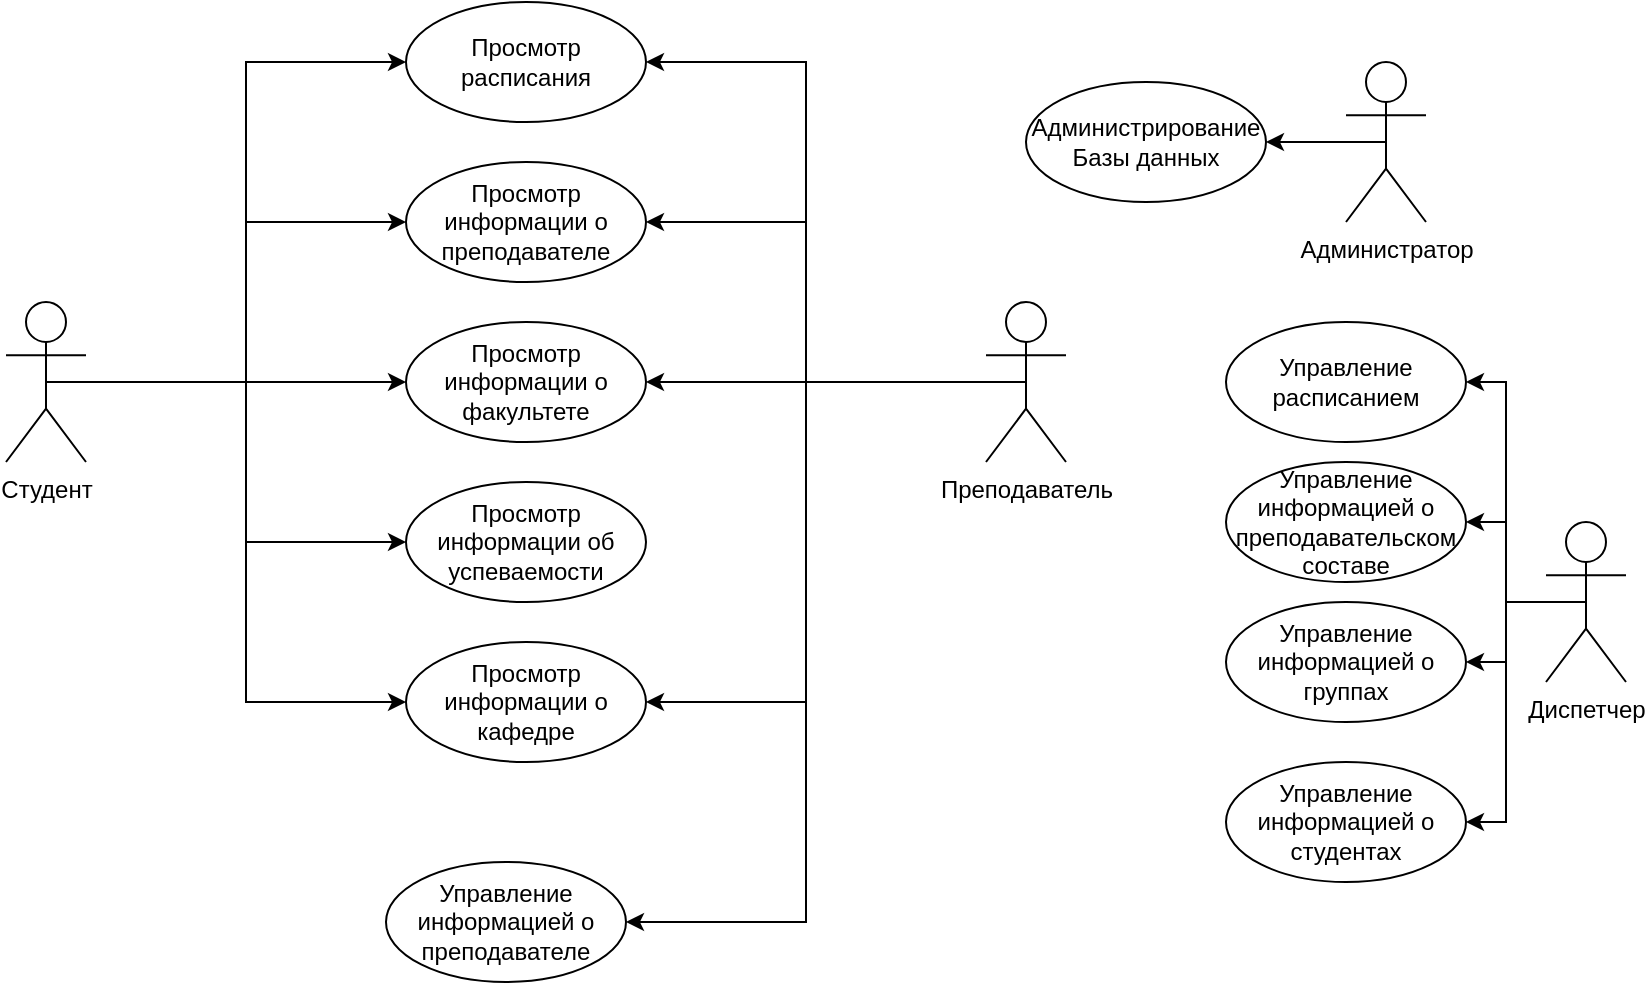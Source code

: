 <mxfile version="24.7.13">
  <diagram name="Страница — 1" id="Hh8i2M0lmDG-EVrgb_Gs">
    <mxGraphModel dx="1984" dy="1867" grid="1" gridSize="10" guides="1" tooltips="1" connect="1" arrows="1" fold="1" page="1" pageScale="1" pageWidth="827" pageHeight="1169" math="0" shadow="0">
      <root>
        <mxCell id="0" />
        <mxCell id="1" parent="0" />
        <mxCell id="R_PIGrK0LNhuMsJrcznG-11" style="rounded=0;orthogonalLoop=1;jettySize=auto;html=1;exitX=0.5;exitY=0.5;exitDx=0;exitDy=0;exitPerimeter=0;entryX=0;entryY=0.5;entryDx=0;entryDy=0;edgeStyle=orthogonalEdgeStyle;" edge="1" parent="1" source="R_PIGrK0LNhuMsJrcznG-1" target="R_PIGrK0LNhuMsJrcznG-4">
          <mxGeometry relative="1" as="geometry" />
        </mxCell>
        <mxCell id="R_PIGrK0LNhuMsJrcznG-12" style="rounded=0;orthogonalLoop=1;jettySize=auto;html=1;exitX=0.5;exitY=0.5;exitDx=0;exitDy=0;exitPerimeter=0;entryX=0;entryY=0.5;entryDx=0;entryDy=0;edgeStyle=orthogonalEdgeStyle;" edge="1" parent="1" source="R_PIGrK0LNhuMsJrcznG-1" target="R_PIGrK0LNhuMsJrcznG-5">
          <mxGeometry relative="1" as="geometry" />
        </mxCell>
        <mxCell id="R_PIGrK0LNhuMsJrcznG-13" style="rounded=0;orthogonalLoop=1;jettySize=auto;html=1;exitX=0.5;exitY=0.5;exitDx=0;exitDy=0;exitPerimeter=0;entryX=0;entryY=0.5;entryDx=0;entryDy=0;edgeStyle=orthogonalEdgeStyle;" edge="1" parent="1" source="R_PIGrK0LNhuMsJrcznG-1" target="R_PIGrK0LNhuMsJrcznG-6">
          <mxGeometry relative="1" as="geometry" />
        </mxCell>
        <mxCell id="R_PIGrK0LNhuMsJrcznG-14" style="rounded=0;orthogonalLoop=1;jettySize=auto;html=1;exitX=0.5;exitY=0.5;exitDx=0;exitDy=0;exitPerimeter=0;entryX=0;entryY=0.5;entryDx=0;entryDy=0;edgeStyle=orthogonalEdgeStyle;" edge="1" parent="1" source="R_PIGrK0LNhuMsJrcznG-1" target="R_PIGrK0LNhuMsJrcznG-7">
          <mxGeometry relative="1" as="geometry" />
        </mxCell>
        <mxCell id="R_PIGrK0LNhuMsJrcznG-15" style="rounded=0;orthogonalLoop=1;jettySize=auto;html=1;exitX=0.5;exitY=0.5;exitDx=0;exitDy=0;exitPerimeter=0;entryX=0;entryY=0.5;entryDx=0;entryDy=0;edgeStyle=orthogonalEdgeStyle;" edge="1" parent="1" source="R_PIGrK0LNhuMsJrcznG-1" target="R_PIGrK0LNhuMsJrcznG-10">
          <mxGeometry relative="1" as="geometry">
            <Array as="points">
              <mxPoint x="30" y="160" />
              <mxPoint x="30" y="320" />
            </Array>
          </mxGeometry>
        </mxCell>
        <mxCell id="R_PIGrK0LNhuMsJrcznG-1" value="Студент" style="shape=umlActor;verticalLabelPosition=bottom;verticalAlign=top;html=1;outlineConnect=0;" vertex="1" parent="1">
          <mxGeometry x="-90" y="120" width="40" height="80" as="geometry" />
        </mxCell>
        <mxCell id="R_PIGrK0LNhuMsJrcznG-4" value="Просмотр расписания" style="ellipse;whiteSpace=wrap;html=1;" vertex="1" parent="1">
          <mxGeometry x="110" y="-30" width="120" height="60" as="geometry" />
        </mxCell>
        <mxCell id="R_PIGrK0LNhuMsJrcznG-5" value="Просмотр информации о преподавателе" style="ellipse;whiteSpace=wrap;html=1;" vertex="1" parent="1">
          <mxGeometry x="110" y="50" width="120" height="60" as="geometry" />
        </mxCell>
        <mxCell id="R_PIGrK0LNhuMsJrcznG-6" value="Просмотр информации о факультете" style="ellipse;whiteSpace=wrap;html=1;" vertex="1" parent="1">
          <mxGeometry x="110" y="130" width="120" height="60" as="geometry" />
        </mxCell>
        <mxCell id="R_PIGrK0LNhuMsJrcznG-7" value="Просмотр информации об успеваемости" style="ellipse;whiteSpace=wrap;html=1;" vertex="1" parent="1">
          <mxGeometry x="110" y="210" width="120" height="60" as="geometry" />
        </mxCell>
        <mxCell id="R_PIGrK0LNhuMsJrcznG-10" value="Просмотр информации о кафедре" style="ellipse;whiteSpace=wrap;html=1;" vertex="1" parent="1">
          <mxGeometry x="110" y="290" width="120" height="60" as="geometry" />
        </mxCell>
        <mxCell id="R_PIGrK0LNhuMsJrcznG-22" style="edgeStyle=orthogonalEdgeStyle;rounded=0;orthogonalLoop=1;jettySize=auto;html=1;exitX=0.5;exitY=0.5;exitDx=0;exitDy=0;exitPerimeter=0;entryX=1;entryY=0.5;entryDx=0;entryDy=0;" edge="1" parent="1" source="R_PIGrK0LNhuMsJrcznG-17" target="R_PIGrK0LNhuMsJrcznG-20">
          <mxGeometry relative="1" as="geometry" />
        </mxCell>
        <mxCell id="R_PIGrK0LNhuMsJrcznG-17" value="Администратор" style="shape=umlActor;verticalLabelPosition=bottom;verticalAlign=top;html=1;outlineConnect=0;" vertex="1" parent="1">
          <mxGeometry x="580" width="40" height="80" as="geometry" />
        </mxCell>
        <mxCell id="R_PIGrK0LNhuMsJrcznG-31" style="edgeStyle=orthogonalEdgeStyle;rounded=0;orthogonalLoop=1;jettySize=auto;html=1;exitX=0.5;exitY=0.5;exitDx=0;exitDy=0;exitPerimeter=0;entryX=1;entryY=0.5;entryDx=0;entryDy=0;" edge="1" parent="1" source="R_PIGrK0LNhuMsJrcznG-18" target="R_PIGrK0LNhuMsJrcznG-6">
          <mxGeometry relative="1" as="geometry">
            <Array as="points">
              <mxPoint x="380" y="160" />
              <mxPoint x="380" y="160" />
            </Array>
          </mxGeometry>
        </mxCell>
        <mxCell id="R_PIGrK0LNhuMsJrcznG-32" style="edgeStyle=orthogonalEdgeStyle;rounded=0;orthogonalLoop=1;jettySize=auto;html=1;exitX=0.5;exitY=0.5;exitDx=0;exitDy=0;exitPerimeter=0;entryX=1;entryY=0.5;entryDx=0;entryDy=0;" edge="1" parent="1" source="R_PIGrK0LNhuMsJrcznG-18" target="R_PIGrK0LNhuMsJrcznG-10">
          <mxGeometry relative="1" as="geometry">
            <Array as="points">
              <mxPoint x="310" y="160" />
              <mxPoint x="310" y="320" />
            </Array>
          </mxGeometry>
        </mxCell>
        <mxCell id="R_PIGrK0LNhuMsJrcznG-33" style="edgeStyle=orthogonalEdgeStyle;rounded=0;orthogonalLoop=1;jettySize=auto;html=1;exitX=0.5;exitY=0.5;exitDx=0;exitDy=0;exitPerimeter=0;entryX=1;entryY=0.5;entryDx=0;entryDy=0;" edge="1" parent="1" source="R_PIGrK0LNhuMsJrcznG-18" target="R_PIGrK0LNhuMsJrcznG-5">
          <mxGeometry relative="1" as="geometry">
            <Array as="points">
              <mxPoint x="310" y="160" />
              <mxPoint x="310" y="80" />
            </Array>
          </mxGeometry>
        </mxCell>
        <mxCell id="R_PIGrK0LNhuMsJrcznG-34" style="edgeStyle=orthogonalEdgeStyle;rounded=0;orthogonalLoop=1;jettySize=auto;html=1;exitX=0.5;exitY=0.5;exitDx=0;exitDy=0;exitPerimeter=0;entryX=1;entryY=0.5;entryDx=0;entryDy=0;" edge="1" parent="1" source="R_PIGrK0LNhuMsJrcznG-18" target="R_PIGrK0LNhuMsJrcznG-4">
          <mxGeometry relative="1" as="geometry">
            <Array as="points">
              <mxPoint x="310" y="160" />
              <mxPoint x="310" />
            </Array>
          </mxGeometry>
        </mxCell>
        <mxCell id="R_PIGrK0LNhuMsJrcznG-36" style="edgeStyle=orthogonalEdgeStyle;rounded=0;orthogonalLoop=1;jettySize=auto;html=1;exitX=0.5;exitY=0.5;exitDx=0;exitDy=0;exitPerimeter=0;entryX=1;entryY=0.5;entryDx=0;entryDy=0;" edge="1" parent="1" source="R_PIGrK0LNhuMsJrcznG-18" target="R_PIGrK0LNhuMsJrcznG-35">
          <mxGeometry relative="1" as="geometry">
            <Array as="points">
              <mxPoint x="310" y="160" />
              <mxPoint x="310" y="430" />
            </Array>
          </mxGeometry>
        </mxCell>
        <mxCell id="R_PIGrK0LNhuMsJrcznG-18" value="Преподаватель" style="shape=umlActor;verticalLabelPosition=bottom;verticalAlign=top;html=1;outlineConnect=0;" vertex="1" parent="1">
          <mxGeometry x="400" y="120" width="40" height="80" as="geometry" />
        </mxCell>
        <mxCell id="R_PIGrK0LNhuMsJrcznG-27" style="edgeStyle=orthogonalEdgeStyle;rounded=0;orthogonalLoop=1;jettySize=auto;html=1;exitX=0.5;exitY=0.5;exitDx=0;exitDy=0;exitPerimeter=0;entryX=1;entryY=0.5;entryDx=0;entryDy=0;" edge="1" parent="1" source="R_PIGrK0LNhuMsJrcznG-19" target="R_PIGrK0LNhuMsJrcznG-23">
          <mxGeometry relative="1" as="geometry" />
        </mxCell>
        <mxCell id="R_PIGrK0LNhuMsJrcznG-28" style="edgeStyle=orthogonalEdgeStyle;rounded=0;orthogonalLoop=1;jettySize=auto;html=1;exitX=0.5;exitY=0.5;exitDx=0;exitDy=0;exitPerimeter=0;entryX=1;entryY=0.5;entryDx=0;entryDy=0;" edge="1" parent="1" source="R_PIGrK0LNhuMsJrcznG-19" target="R_PIGrK0LNhuMsJrcznG-24">
          <mxGeometry relative="1" as="geometry" />
        </mxCell>
        <mxCell id="R_PIGrK0LNhuMsJrcznG-29" style="edgeStyle=orthogonalEdgeStyle;rounded=0;orthogonalLoop=1;jettySize=auto;html=1;exitX=0.5;exitY=0.5;exitDx=0;exitDy=0;exitPerimeter=0;entryX=1;entryY=0.5;entryDx=0;entryDy=0;" edge="1" parent="1" source="R_PIGrK0LNhuMsJrcznG-19" target="R_PIGrK0LNhuMsJrcznG-25">
          <mxGeometry relative="1" as="geometry" />
        </mxCell>
        <mxCell id="R_PIGrK0LNhuMsJrcznG-30" style="edgeStyle=orthogonalEdgeStyle;rounded=0;orthogonalLoop=1;jettySize=auto;html=1;exitX=0.5;exitY=0.5;exitDx=0;exitDy=0;exitPerimeter=0;entryX=1;entryY=0.5;entryDx=0;entryDy=0;" edge="1" parent="1" source="R_PIGrK0LNhuMsJrcznG-19" target="R_PIGrK0LNhuMsJrcznG-26">
          <mxGeometry relative="1" as="geometry" />
        </mxCell>
        <mxCell id="R_PIGrK0LNhuMsJrcznG-19" value="Диспетчер" style="shape=umlActor;verticalLabelPosition=bottom;verticalAlign=top;html=1;outlineConnect=0;" vertex="1" parent="1">
          <mxGeometry x="680" y="230" width="40" height="80" as="geometry" />
        </mxCell>
        <mxCell id="R_PIGrK0LNhuMsJrcznG-20" value="Администрирование Базы данных" style="ellipse;whiteSpace=wrap;html=1;" vertex="1" parent="1">
          <mxGeometry x="420" y="10" width="120" height="60" as="geometry" />
        </mxCell>
        <mxCell id="R_PIGrK0LNhuMsJrcznG-23" value="Управление расписанием" style="ellipse;whiteSpace=wrap;html=1;" vertex="1" parent="1">
          <mxGeometry x="520" y="130" width="120" height="60" as="geometry" />
        </mxCell>
        <mxCell id="R_PIGrK0LNhuMsJrcznG-24" value="Управление информацией о преподавательском составе" style="ellipse;whiteSpace=wrap;html=1;" vertex="1" parent="1">
          <mxGeometry x="520" y="200" width="120" height="60" as="geometry" />
        </mxCell>
        <mxCell id="R_PIGrK0LNhuMsJrcznG-25" value="Управление информацией о группах" style="ellipse;whiteSpace=wrap;html=1;" vertex="1" parent="1">
          <mxGeometry x="520" y="270" width="120" height="60" as="geometry" />
        </mxCell>
        <mxCell id="R_PIGrK0LNhuMsJrcznG-26" value="Управление информацией о студентах" style="ellipse;whiteSpace=wrap;html=1;" vertex="1" parent="1">
          <mxGeometry x="520" y="350" width="120" height="60" as="geometry" />
        </mxCell>
        <mxCell id="R_PIGrK0LNhuMsJrcznG-35" value="Управление информацией о преподавателе" style="ellipse;whiteSpace=wrap;html=1;" vertex="1" parent="1">
          <mxGeometry x="100" y="400" width="120" height="60" as="geometry" />
        </mxCell>
      </root>
    </mxGraphModel>
  </diagram>
</mxfile>
